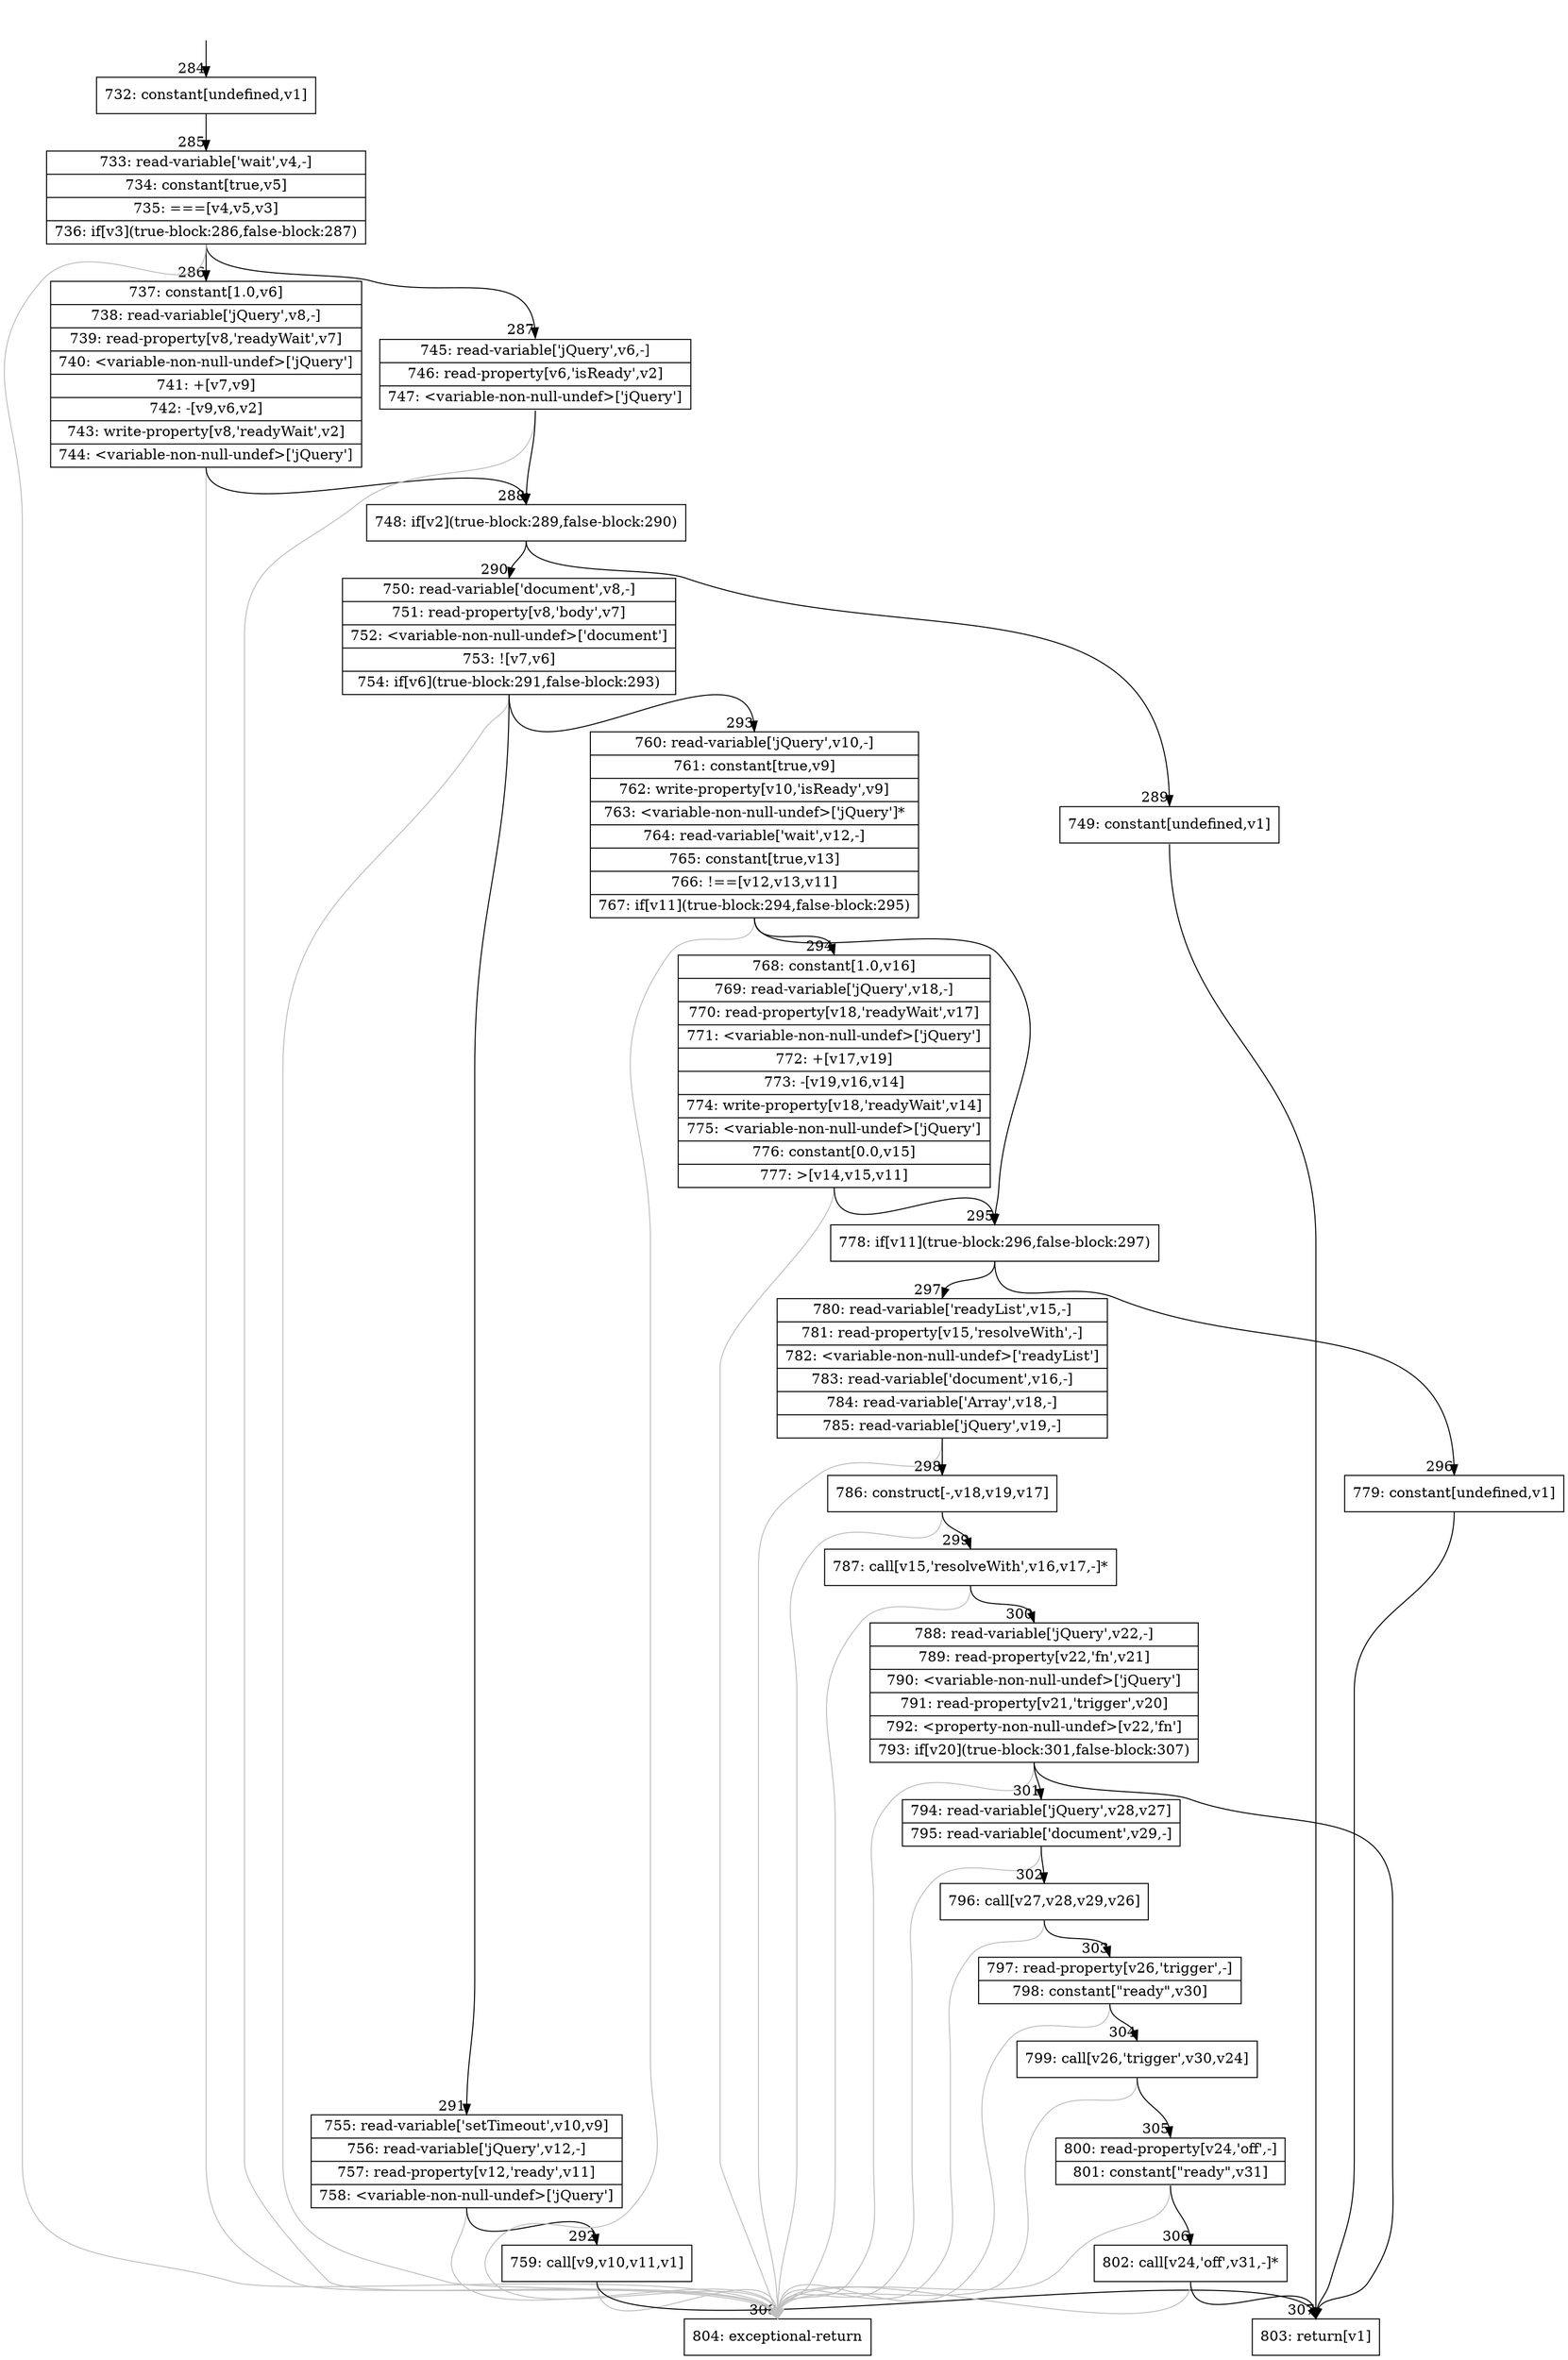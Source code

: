 digraph {
rankdir="TD"
BB_entry23[shape=none,label=""];
BB_entry23 -> BB284 [tailport=s, headport=n, headlabel="    284"]
BB284 [shape=record label="{732: constant[undefined,v1]}" ] 
BB284 -> BB285 [tailport=s, headport=n, headlabel="      285"]
BB285 [shape=record label="{733: read-variable['wait',v4,-]|734: constant[true,v5]|735: ===[v4,v5,v3]|736: if[v3](true-block:286,false-block:287)}" ] 
BB285 -> BB286 [tailport=s, headport=n, headlabel="      286"]
BB285 -> BB287 [tailport=s, headport=n, headlabel="      287"]
BB285 -> BB308 [tailport=s, headport=n, color=gray, headlabel="      308"]
BB286 [shape=record label="{737: constant[1.0,v6]|738: read-variable['jQuery',v8,-]|739: read-property[v8,'readyWait',v7]|740: \<variable-non-null-undef\>['jQuery']|741: +[v7,v9]|742: -[v9,v6,v2]|743: write-property[v8,'readyWait',v2]|744: \<variable-non-null-undef\>['jQuery']}" ] 
BB286 -> BB288 [tailport=s, headport=n, headlabel="      288"]
BB286 -> BB308 [tailport=s, headport=n, color=gray]
BB287 [shape=record label="{745: read-variable['jQuery',v6,-]|746: read-property[v6,'isReady',v2]|747: \<variable-non-null-undef\>['jQuery']}" ] 
BB287 -> BB288 [tailport=s, headport=n]
BB287 -> BB308 [tailport=s, headport=n, color=gray]
BB288 [shape=record label="{748: if[v2](true-block:289,false-block:290)}" ] 
BB288 -> BB289 [tailport=s, headport=n, headlabel="      289"]
BB288 -> BB290 [tailport=s, headport=n, headlabel="      290"]
BB289 [shape=record label="{749: constant[undefined,v1]}" ] 
BB289 -> BB307 [tailport=s, headport=n, headlabel="      307"]
BB290 [shape=record label="{750: read-variable['document',v8,-]|751: read-property[v8,'body',v7]|752: \<variable-non-null-undef\>['document']|753: ![v7,v6]|754: if[v6](true-block:291,false-block:293)}" ] 
BB290 -> BB291 [tailport=s, headport=n, headlabel="      291"]
BB290 -> BB293 [tailport=s, headport=n, headlabel="      293"]
BB290 -> BB308 [tailport=s, headport=n, color=gray]
BB291 [shape=record label="{755: read-variable['setTimeout',v10,v9]|756: read-variable['jQuery',v12,-]|757: read-property[v12,'ready',v11]|758: \<variable-non-null-undef\>['jQuery']}" ] 
BB291 -> BB292 [tailport=s, headport=n, headlabel="      292"]
BB291 -> BB308 [tailport=s, headport=n, color=gray]
BB292 [shape=record label="{759: call[v9,v10,v11,v1]}" ] 
BB292 -> BB307 [tailport=s, headport=n]
BB292 -> BB308 [tailport=s, headport=n, color=gray]
BB293 [shape=record label="{760: read-variable['jQuery',v10,-]|761: constant[true,v9]|762: write-property[v10,'isReady',v9]|763: \<variable-non-null-undef\>['jQuery']*|764: read-variable['wait',v12,-]|765: constant[true,v13]|766: !==[v12,v13,v11]|767: if[v11](true-block:294,false-block:295)}" ] 
BB293 -> BB295 [tailport=s, headport=n, headlabel="      295"]
BB293 -> BB294 [tailport=s, headport=n, headlabel="      294"]
BB293 -> BB308 [tailport=s, headport=n, color=gray]
BB294 [shape=record label="{768: constant[1.0,v16]|769: read-variable['jQuery',v18,-]|770: read-property[v18,'readyWait',v17]|771: \<variable-non-null-undef\>['jQuery']|772: +[v17,v19]|773: -[v19,v16,v14]|774: write-property[v18,'readyWait',v14]|775: \<variable-non-null-undef\>['jQuery']|776: constant[0.0,v15]|777: \>[v14,v15,v11]}" ] 
BB294 -> BB295 [tailport=s, headport=n]
BB294 -> BB308 [tailport=s, headport=n, color=gray]
BB295 [shape=record label="{778: if[v11](true-block:296,false-block:297)}" ] 
BB295 -> BB296 [tailport=s, headport=n, headlabel="      296"]
BB295 -> BB297 [tailport=s, headport=n, headlabel="      297"]
BB296 [shape=record label="{779: constant[undefined,v1]}" ] 
BB296 -> BB307 [tailport=s, headport=n]
BB297 [shape=record label="{780: read-variable['readyList',v15,-]|781: read-property[v15,'resolveWith',-]|782: \<variable-non-null-undef\>['readyList']|783: read-variable['document',v16,-]|784: read-variable['Array',v18,-]|785: read-variable['jQuery',v19,-]}" ] 
BB297 -> BB298 [tailport=s, headport=n, headlabel="      298"]
BB297 -> BB308 [tailport=s, headport=n, color=gray]
BB298 [shape=record label="{786: construct[-,v18,v19,v17]}" ] 
BB298 -> BB299 [tailport=s, headport=n, headlabel="      299"]
BB298 -> BB308 [tailport=s, headport=n, color=gray]
BB299 [shape=record label="{787: call[v15,'resolveWith',v16,v17,-]*}" ] 
BB299 -> BB300 [tailport=s, headport=n, headlabel="      300"]
BB299 -> BB308 [tailport=s, headport=n, color=gray]
BB300 [shape=record label="{788: read-variable['jQuery',v22,-]|789: read-property[v22,'fn',v21]|790: \<variable-non-null-undef\>['jQuery']|791: read-property[v21,'trigger',v20]|792: \<property-non-null-undef\>[v22,'fn']|793: if[v20](true-block:301,false-block:307)}" ] 
BB300 -> BB301 [tailport=s, headport=n, headlabel="      301"]
BB300 -> BB307 [tailport=s, headport=n]
BB300 -> BB308 [tailport=s, headport=n, color=gray]
BB301 [shape=record label="{794: read-variable['jQuery',v28,v27]|795: read-variable['document',v29,-]}" ] 
BB301 -> BB302 [tailport=s, headport=n, headlabel="      302"]
BB301 -> BB308 [tailport=s, headport=n, color=gray]
BB302 [shape=record label="{796: call[v27,v28,v29,v26]}" ] 
BB302 -> BB303 [tailport=s, headport=n, headlabel="      303"]
BB302 -> BB308 [tailport=s, headport=n, color=gray]
BB303 [shape=record label="{797: read-property[v26,'trigger',-]|798: constant[\"ready\",v30]}" ] 
BB303 -> BB304 [tailport=s, headport=n, headlabel="      304"]
BB303 -> BB308 [tailport=s, headport=n, color=gray]
BB304 [shape=record label="{799: call[v26,'trigger',v30,v24]}" ] 
BB304 -> BB305 [tailport=s, headport=n, headlabel="      305"]
BB304 -> BB308 [tailport=s, headport=n, color=gray]
BB305 [shape=record label="{800: read-property[v24,'off',-]|801: constant[\"ready\",v31]}" ] 
BB305 -> BB306 [tailport=s, headport=n, headlabel="      306"]
BB305 -> BB308 [tailport=s, headport=n, color=gray]
BB306 [shape=record label="{802: call[v24,'off',v31,-]*}" ] 
BB306 -> BB307 [tailport=s, headport=n]
BB306 -> BB308 [tailport=s, headport=n, color=gray]
BB307 [shape=record label="{803: return[v1]}" ] 
BB308 [shape=record label="{804: exceptional-return}" ] 
}
